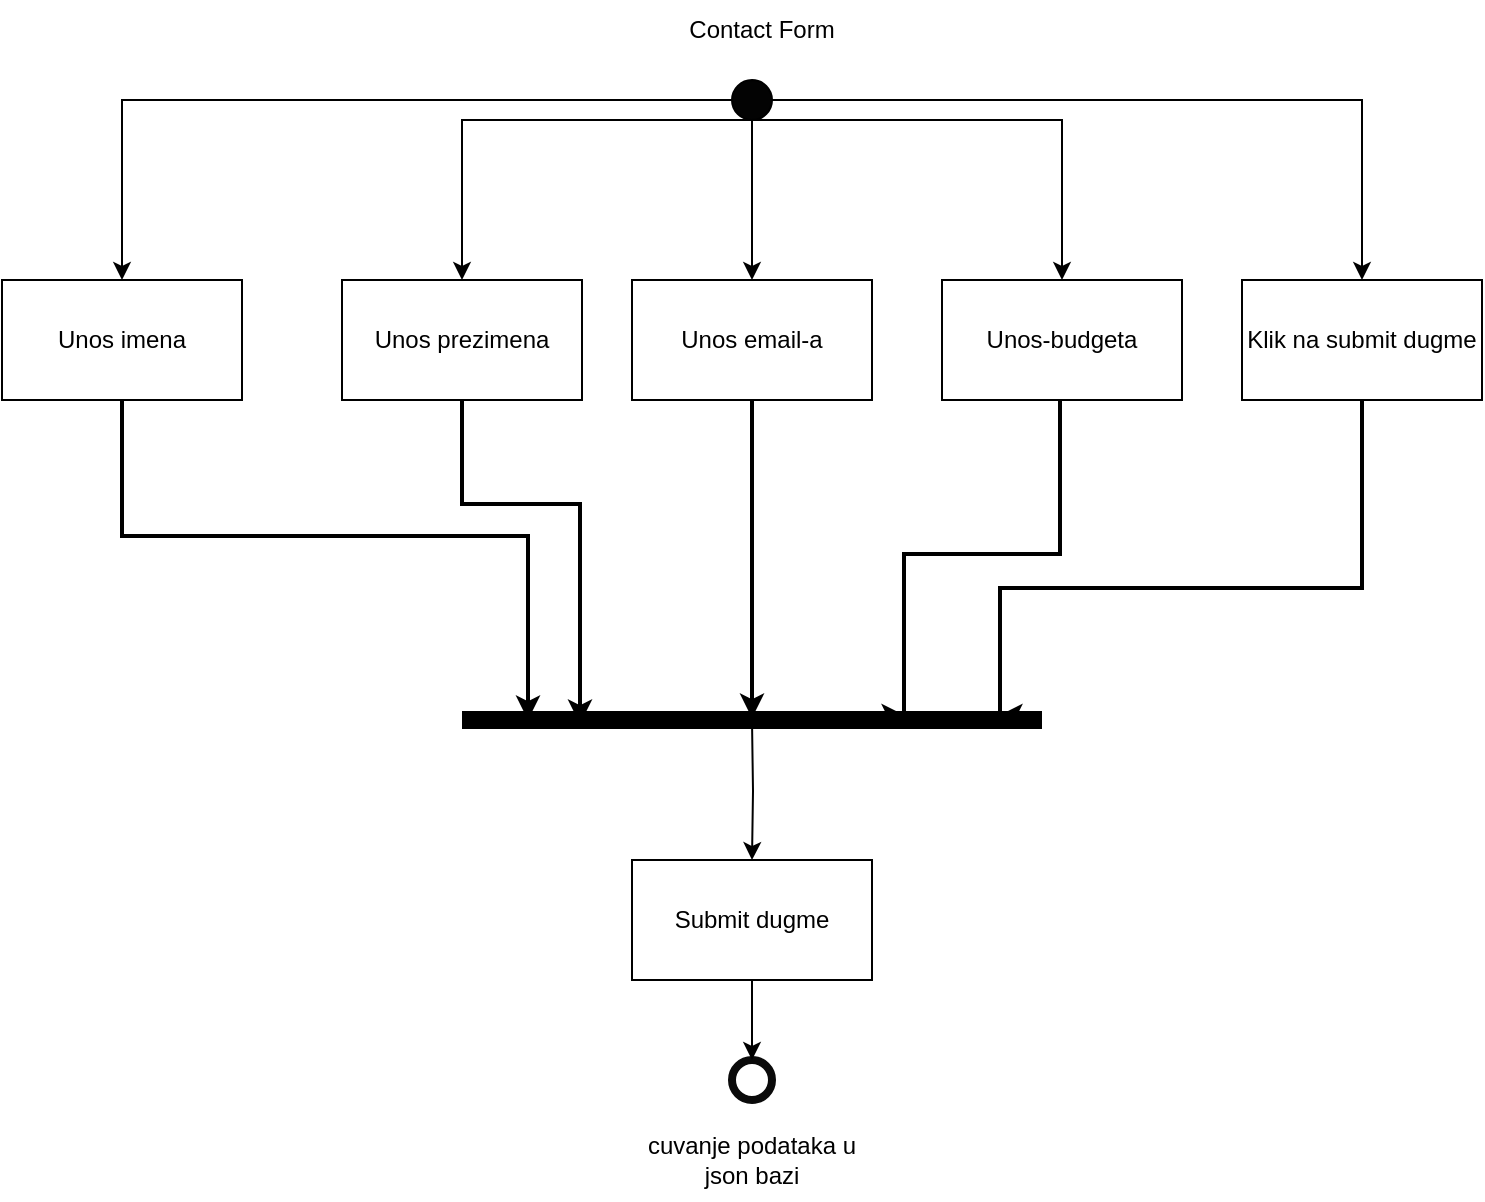 <mxfile version="14.7.2" type="device"><diagram id="kmrV5_gU1bP5yKqbEmlA" name="Page-1"><mxGraphModel dx="1422" dy="766" grid="1" gridSize="1" guides="1" tooltips="1" connect="1" arrows="1" fold="1" page="1" pageScale="1" pageWidth="850" pageHeight="1100" math="0" shadow="0"><root><mxCell id="0"/><mxCell id="1" parent="0"/><mxCell id="sNaMlO47u2TDcIyqANWQ-8" style="edgeStyle=orthogonalEdgeStyle;rounded=0;orthogonalLoop=1;jettySize=auto;html=1;entryX=0.5;entryY=0;entryDx=0;entryDy=0;" edge="1" parent="1" source="sNaMlO47u2TDcIyqANWQ-6" target="sNaMlO47u2TDcIyqANWQ-7"><mxGeometry relative="1" as="geometry"/></mxCell><mxCell id="sNaMlO47u2TDcIyqANWQ-26" style="edgeStyle=orthogonalEdgeStyle;rounded=0;orthogonalLoop=1;jettySize=auto;html=1;entryX=0.5;entryY=0;entryDx=0;entryDy=0;" edge="1" parent="1" source="sNaMlO47u2TDcIyqANWQ-6" target="sNaMlO47u2TDcIyqANWQ-10"><mxGeometry relative="1" as="geometry"><Array as="points"><mxPoint x="285" y="90"/></Array></mxGeometry></mxCell><mxCell id="sNaMlO47u2TDcIyqANWQ-27" style="edgeStyle=orthogonalEdgeStyle;rounded=0;orthogonalLoop=1;jettySize=auto;html=1;entryX=0.5;entryY=0;entryDx=0;entryDy=0;" edge="1" parent="1" source="sNaMlO47u2TDcIyqANWQ-6" target="sNaMlO47u2TDcIyqANWQ-12"><mxGeometry relative="1" as="geometry"/></mxCell><mxCell id="sNaMlO47u2TDcIyqANWQ-28" style="edgeStyle=orthogonalEdgeStyle;rounded=0;orthogonalLoop=1;jettySize=auto;html=1;entryX=0.5;entryY=0;entryDx=0;entryDy=0;" edge="1" parent="1" source="sNaMlO47u2TDcIyqANWQ-6" target="sNaMlO47u2TDcIyqANWQ-16"><mxGeometry relative="1" as="geometry"/></mxCell><mxCell id="sNaMlO47u2TDcIyqANWQ-29" style="edgeStyle=orthogonalEdgeStyle;rounded=0;orthogonalLoop=1;jettySize=auto;html=1;entryX=0.5;entryY=0;entryDx=0;entryDy=0;" edge="1" parent="1" source="sNaMlO47u2TDcIyqANWQ-6" target="sNaMlO47u2TDcIyqANWQ-14"><mxGeometry relative="1" as="geometry"><Array as="points"><mxPoint x="585" y="90"/></Array></mxGeometry></mxCell><mxCell id="sNaMlO47u2TDcIyqANWQ-6" value="" style="ellipse;whiteSpace=wrap;html=1;aspect=fixed;fillColor=#030303;" vertex="1" parent="1"><mxGeometry x="420" y="70" width="20" height="20" as="geometry"/></mxCell><mxCell id="sNaMlO47u2TDcIyqANWQ-44" style="edgeStyle=orthogonalEdgeStyle;rounded=0;orthogonalLoop=1;jettySize=auto;html=1;strokeWidth=2;" edge="1" parent="1" source="sNaMlO47u2TDcIyqANWQ-7"><mxGeometry relative="1" as="geometry"><mxPoint x="318" y="390" as="targetPoint"/><Array as="points"><mxPoint x="115" y="298"/><mxPoint x="318" y="298"/></Array></mxGeometry></mxCell><mxCell id="sNaMlO47u2TDcIyqANWQ-7" value="Unos imena" style="rounded=0;whiteSpace=wrap;html=1;" vertex="1" parent="1"><mxGeometry x="55" y="170" width="120" height="60" as="geometry"/></mxCell><mxCell id="sNaMlO47u2TDcIyqANWQ-9" value="Contact Form" style="text;html=1;strokeColor=none;fillColor=none;align=center;verticalAlign=middle;whiteSpace=wrap;rounded=0;" vertex="1" parent="1"><mxGeometry x="385" y="30" width="100" height="30" as="geometry"/></mxCell><mxCell id="sNaMlO47u2TDcIyqANWQ-45" style="edgeStyle=orthogonalEdgeStyle;rounded=0;orthogonalLoop=1;jettySize=auto;html=1;strokeWidth=2;" edge="1" parent="1" source="sNaMlO47u2TDcIyqANWQ-10"><mxGeometry relative="1" as="geometry"><mxPoint x="344" y="392" as="targetPoint"/><Array as="points"><mxPoint x="285" y="282"/><mxPoint x="344" y="282"/></Array></mxGeometry></mxCell><mxCell id="sNaMlO47u2TDcIyqANWQ-10" value="Unos prezimena" style="rounded=0;whiteSpace=wrap;html=1;" vertex="1" parent="1"><mxGeometry x="225" y="170" width="120" height="60" as="geometry"/></mxCell><mxCell id="sNaMlO47u2TDcIyqANWQ-46" style="edgeStyle=orthogonalEdgeStyle;rounded=0;orthogonalLoop=1;jettySize=auto;html=1;strokeWidth=2;" edge="1" parent="1" source="sNaMlO47u2TDcIyqANWQ-12"><mxGeometry relative="1" as="geometry"><mxPoint x="430" y="389" as="targetPoint"/></mxGeometry></mxCell><mxCell id="sNaMlO47u2TDcIyqANWQ-12" value="Unos email-a" style="rounded=0;whiteSpace=wrap;html=1;" vertex="1" parent="1"><mxGeometry x="370" y="170" width="120" height="60" as="geometry"/></mxCell><mxCell id="sNaMlO47u2TDcIyqANWQ-47" style="edgeStyle=orthogonalEdgeStyle;rounded=0;orthogonalLoop=1;jettySize=auto;html=1;strokeWidth=2;" edge="1" parent="1" source="sNaMlO47u2TDcIyqANWQ-14"><mxGeometry relative="1" as="geometry"><mxPoint x="507" y="388" as="targetPoint"/><Array as="points"><mxPoint x="584" y="307"/><mxPoint x="506" y="307"/></Array></mxGeometry></mxCell><mxCell id="sNaMlO47u2TDcIyqANWQ-14" value="Unos-budgeta" style="rounded=0;whiteSpace=wrap;html=1;" vertex="1" parent="1"><mxGeometry x="525" y="170" width="120" height="60" as="geometry"/></mxCell><mxCell id="sNaMlO47u2TDcIyqANWQ-48" style="edgeStyle=orthogonalEdgeStyle;rounded=0;orthogonalLoop=1;jettySize=auto;html=1;strokeWidth=2;" edge="1" parent="1" source="sNaMlO47u2TDcIyqANWQ-16"><mxGeometry relative="1" as="geometry"><mxPoint x="553" y="388" as="targetPoint"/><Array as="points"><mxPoint x="735" y="324"/><mxPoint x="554" y="324"/></Array></mxGeometry></mxCell><mxCell id="sNaMlO47u2TDcIyqANWQ-16" value="Klik na submit dugme" style="rounded=0;whiteSpace=wrap;html=1;" vertex="1" parent="1"><mxGeometry x="675" y="170" width="120" height="60" as="geometry"/></mxCell><mxCell id="sNaMlO47u2TDcIyqANWQ-19" value="" style="ellipse;whiteSpace=wrap;html=1;aspect=fixed;strokeColor=#0A0A0A;fillColor=#FFFFFF;strokeWidth=4;" vertex="1" parent="1"><mxGeometry x="420" y="560" width="20" height="20" as="geometry"/></mxCell><mxCell id="sNaMlO47u2TDcIyqANWQ-24" value="cuvanje podataka u json bazi&lt;br&gt;" style="text;html=1;strokeColor=none;fillColor=none;align=center;verticalAlign=middle;whiteSpace=wrap;rounded=0;" vertex="1" parent="1"><mxGeometry x="370" y="590" width="120" height="40" as="geometry"/></mxCell><mxCell id="sNaMlO47u2TDcIyqANWQ-38" style="edgeStyle=orthogonalEdgeStyle;rounded=0;orthogonalLoop=1;jettySize=auto;html=1;entryX=0.5;entryY=0;entryDx=0;entryDy=0;" edge="1" parent="1" target="sNaMlO47u2TDcIyqANWQ-37"><mxGeometry relative="1" as="geometry"><mxPoint x="430" y="390" as="sourcePoint"/></mxGeometry></mxCell><mxCell id="sNaMlO47u2TDcIyqANWQ-39" style="edgeStyle=orthogonalEdgeStyle;rounded=0;orthogonalLoop=1;jettySize=auto;html=1;entryX=0.5;entryY=0;entryDx=0;entryDy=0;" edge="1" parent="1" source="sNaMlO47u2TDcIyqANWQ-37" target="sNaMlO47u2TDcIyqANWQ-19"><mxGeometry relative="1" as="geometry"/></mxCell><mxCell id="sNaMlO47u2TDcIyqANWQ-37" value="Submit dugme" style="rounded=0;whiteSpace=wrap;html=1;" vertex="1" parent="1"><mxGeometry x="370" y="460" width="120" height="60" as="geometry"/></mxCell><mxCell id="sNaMlO47u2TDcIyqANWQ-41" value="" style="endArrow=none;html=1;strokeWidth=9;" edge="1" parent="1"><mxGeometry width="50" height="50" relative="1" as="geometry"><mxPoint x="285" y="390" as="sourcePoint"/><mxPoint x="575" y="390" as="targetPoint"/></mxGeometry></mxCell></root></mxGraphModel></diagram></mxfile>
